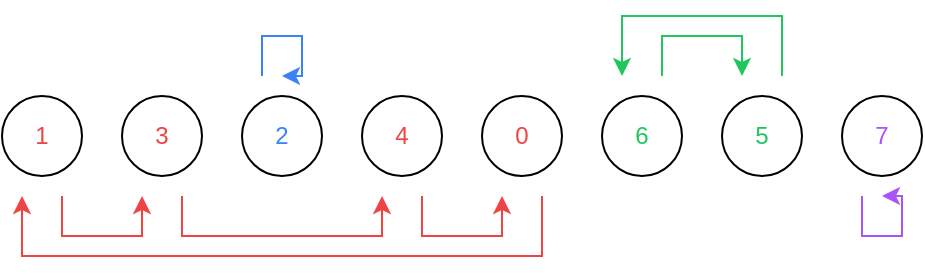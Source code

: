<mxfile version="25.0.2">
  <diagram name="Page-1" id="yHsB2tkScrU4TIGXq5ZE">
    <mxGraphModel dx="323" dy="239" grid="1" gridSize="10" guides="1" tooltips="1" connect="1" arrows="1" fold="1" page="1" pageScale="1" pageWidth="850" pageHeight="1100" math="0" shadow="0">
      <root>
        <mxCell id="0" />
        <mxCell id="1" parent="0" />
        <mxCell id="7blS5myQhM4EZLKG5zBw-1" value="1" style="ellipse;whiteSpace=wrap;html=1;aspect=fixed;fillColor=none;fontColor=#ef4444;" parent="1" vertex="1">
          <mxGeometry x="160" y="120" width="40" height="40" as="geometry" />
        </mxCell>
        <mxCell id="7blS5myQhM4EZLKG5zBw-2" value="3" style="ellipse;whiteSpace=wrap;html=1;aspect=fixed;fillColor=none;fontColor=#ef4444;" parent="1" vertex="1">
          <mxGeometry x="220" y="120" width="40" height="40" as="geometry" />
        </mxCell>
        <mxCell id="7blS5myQhM4EZLKG5zBw-3" value="2" style="ellipse;whiteSpace=wrap;html=1;aspect=fixed;fillColor=none;fontColor=#3b82f6;" parent="1" vertex="1">
          <mxGeometry x="280" y="120" width="40" height="40" as="geometry" />
        </mxCell>
        <mxCell id="7blS5myQhM4EZLKG5zBw-4" value="4" style="ellipse;whiteSpace=wrap;html=1;aspect=fixed;fillColor=none;fontColor=#ef4444;" parent="1" vertex="1">
          <mxGeometry x="340" y="120" width="40" height="40" as="geometry" />
        </mxCell>
        <mxCell id="7blS5myQhM4EZLKG5zBw-5" value="0" style="ellipse;whiteSpace=wrap;html=1;aspect=fixed;fillColor=none;fontColor=#ef4444;" parent="1" vertex="1">
          <mxGeometry x="400" y="120" width="40" height="40" as="geometry" />
        </mxCell>
        <mxCell id="7blS5myQhM4EZLKG5zBw-6" value="6" style="ellipse;whiteSpace=wrap;html=1;aspect=fixed;fillColor=none;fontColor=#22c55e;" parent="1" vertex="1">
          <mxGeometry x="460" y="120" width="40" height="40" as="geometry" />
        </mxCell>
        <mxCell id="7blS5myQhM4EZLKG5zBw-7" value="5" style="ellipse;whiteSpace=wrap;html=1;aspect=fixed;fillColor=none;fontColor=#22c55e;" parent="1" vertex="1">
          <mxGeometry x="520" y="120" width="40" height="40" as="geometry" />
        </mxCell>
        <mxCell id="7blS5myQhM4EZLKG5zBw-8" value="7" style="ellipse;whiteSpace=wrap;html=1;aspect=fixed;fillColor=none;fontColor=#a855f7;" parent="1" vertex="1">
          <mxGeometry x="580" y="120" width="40" height="40" as="geometry" />
        </mxCell>
        <mxCell id="7blS5myQhM4EZLKG5zBw-9" value="" style="endArrow=classic;html=1;rounded=0;strokeColor=#ef4444;" parent="1" edge="1">
          <mxGeometry width="50" height="50" relative="1" as="geometry">
            <mxPoint x="190" y="170" as="sourcePoint" />
            <mxPoint x="230" y="170" as="targetPoint" />
            <Array as="points">
              <mxPoint x="190" y="190" />
              <mxPoint x="230" y="190" />
            </Array>
          </mxGeometry>
        </mxCell>
        <mxCell id="7blS5myQhM4EZLKG5zBw-10" value="" style="endArrow=classic;html=1;rounded=0;strokeColor=#ef4444;" parent="1" edge="1">
          <mxGeometry width="50" height="50" relative="1" as="geometry">
            <mxPoint x="250" y="170" as="sourcePoint" />
            <mxPoint x="350" y="170" as="targetPoint" />
            <Array as="points">
              <mxPoint x="250" y="190" />
              <mxPoint x="350" y="190" />
            </Array>
          </mxGeometry>
        </mxCell>
        <mxCell id="7blS5myQhM4EZLKG5zBw-11" value="" style="endArrow=classic;html=1;rounded=0;strokeColor=#ef4444;" parent="1" edge="1">
          <mxGeometry width="50" height="50" relative="1" as="geometry">
            <mxPoint x="370" y="170" as="sourcePoint" />
            <mxPoint x="410" y="170" as="targetPoint" />
            <Array as="points">
              <mxPoint x="370" y="190" />
              <mxPoint x="410" y="190" />
            </Array>
          </mxGeometry>
        </mxCell>
        <mxCell id="7blS5myQhM4EZLKG5zBw-12" value="" style="endArrow=classic;html=1;rounded=0;strokeColor=#ef4444;" parent="1" edge="1">
          <mxGeometry width="50" height="50" relative="1" as="geometry">
            <mxPoint x="430" y="170" as="sourcePoint" />
            <mxPoint x="170" y="170" as="targetPoint" />
            <Array as="points">
              <mxPoint x="430" y="200" />
              <mxPoint x="170" y="200" />
            </Array>
          </mxGeometry>
        </mxCell>
        <mxCell id="7blS5myQhM4EZLKG5zBw-13" value="" style="endArrow=classic;html=1;rounded=0;strokeColor=#3b82f6;" parent="1" edge="1">
          <mxGeometry width="50" height="50" relative="1" as="geometry">
            <mxPoint x="290" y="110" as="sourcePoint" />
            <mxPoint x="300" y="110" as="targetPoint" />
            <Array as="points">
              <mxPoint x="290" y="90" />
              <mxPoint x="310" y="90" />
              <mxPoint x="310" y="110" />
            </Array>
          </mxGeometry>
        </mxCell>
        <mxCell id="7blS5myQhM4EZLKG5zBw-15" value="" style="endArrow=classic;html=1;rounded=0;strokeColor=#a855f7;" parent="1" edge="1">
          <mxGeometry width="50" height="50" relative="1" as="geometry">
            <mxPoint x="590" y="170" as="sourcePoint" />
            <mxPoint x="600" y="170" as="targetPoint" />
            <Array as="points">
              <mxPoint x="590" y="190" />
              <mxPoint x="610" y="190" />
              <mxPoint x="610" y="170" />
            </Array>
          </mxGeometry>
        </mxCell>
        <mxCell id="7blS5myQhM4EZLKG5zBw-17" value="" style="endArrow=classic;html=1;rounded=0;strokeColor=#22c55e;" parent="1" edge="1">
          <mxGeometry width="50" height="50" relative="1" as="geometry">
            <mxPoint x="490" y="110" as="sourcePoint" />
            <mxPoint x="530" y="110" as="targetPoint" />
            <Array as="points">
              <mxPoint x="490" y="90" />
              <mxPoint x="530" y="90" />
            </Array>
          </mxGeometry>
        </mxCell>
        <mxCell id="7blS5myQhM4EZLKG5zBw-18" value="" style="endArrow=classic;html=1;rounded=0;strokeColor=#22c55e;" parent="1" edge="1">
          <mxGeometry width="50" height="50" relative="1" as="geometry">
            <mxPoint x="550" y="110" as="sourcePoint" />
            <mxPoint x="470" y="110" as="targetPoint" />
            <Array as="points">
              <mxPoint x="550" y="80" />
              <mxPoint x="470" y="80" />
            </Array>
          </mxGeometry>
        </mxCell>
      </root>
    </mxGraphModel>
  </diagram>
</mxfile>
